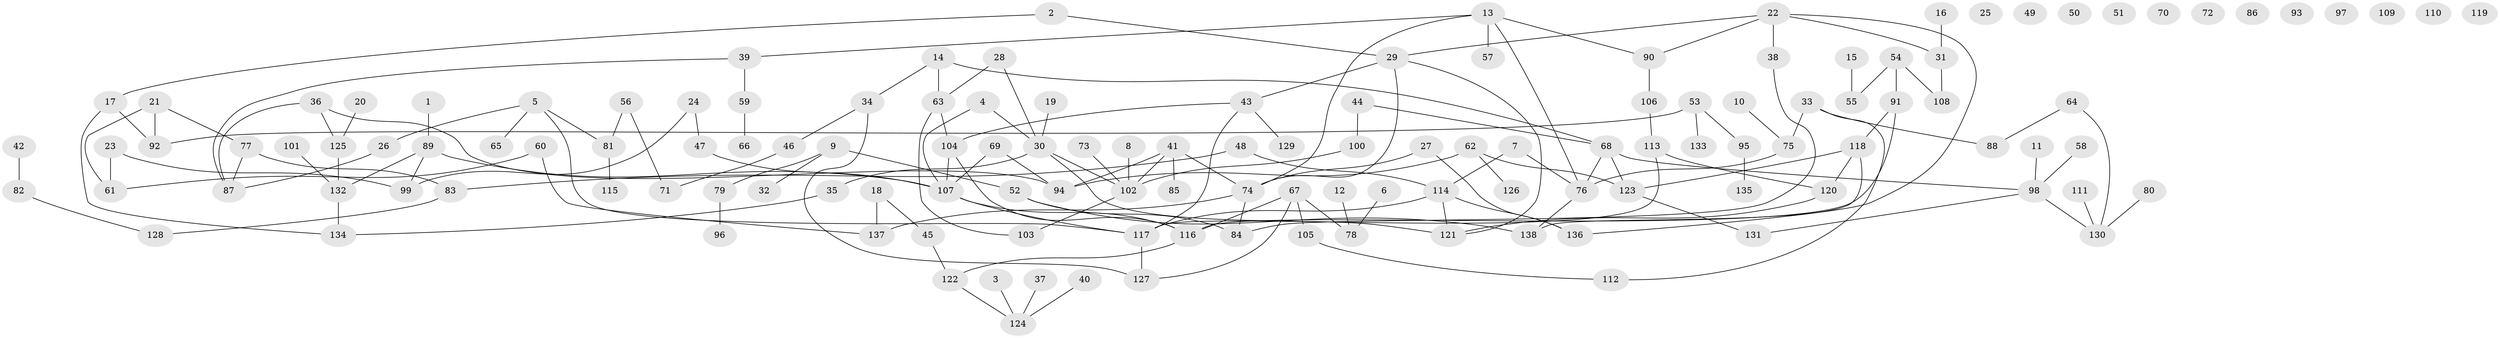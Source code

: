 // coarse degree distribution, {1: 0.19791666666666666, 2: 0.22916666666666666, 8: 0.020833333333333332, 5: 0.10416666666666667, 4: 0.11458333333333333, 3: 0.17708333333333334, 0: 0.125, 7: 0.020833333333333332, 6: 0.010416666666666666}
// Generated by graph-tools (version 1.1) at 2025/23/03/03/25 07:23:26]
// undirected, 138 vertices, 165 edges
graph export_dot {
graph [start="1"]
  node [color=gray90,style=filled];
  1;
  2;
  3;
  4;
  5;
  6;
  7;
  8;
  9;
  10;
  11;
  12;
  13;
  14;
  15;
  16;
  17;
  18;
  19;
  20;
  21;
  22;
  23;
  24;
  25;
  26;
  27;
  28;
  29;
  30;
  31;
  32;
  33;
  34;
  35;
  36;
  37;
  38;
  39;
  40;
  41;
  42;
  43;
  44;
  45;
  46;
  47;
  48;
  49;
  50;
  51;
  52;
  53;
  54;
  55;
  56;
  57;
  58;
  59;
  60;
  61;
  62;
  63;
  64;
  65;
  66;
  67;
  68;
  69;
  70;
  71;
  72;
  73;
  74;
  75;
  76;
  77;
  78;
  79;
  80;
  81;
  82;
  83;
  84;
  85;
  86;
  87;
  88;
  89;
  90;
  91;
  92;
  93;
  94;
  95;
  96;
  97;
  98;
  99;
  100;
  101;
  102;
  103;
  104;
  105;
  106;
  107;
  108;
  109;
  110;
  111;
  112;
  113;
  114;
  115;
  116;
  117;
  118;
  119;
  120;
  121;
  122;
  123;
  124;
  125;
  126;
  127;
  128;
  129;
  130;
  131;
  132;
  133;
  134;
  135;
  136;
  137;
  138;
  1 -- 89;
  2 -- 17;
  2 -- 29;
  3 -- 124;
  4 -- 30;
  4 -- 107;
  5 -- 26;
  5 -- 65;
  5 -- 81;
  5 -- 117;
  6 -- 78;
  7 -- 76;
  7 -- 114;
  8 -- 102;
  9 -- 32;
  9 -- 52;
  9 -- 79;
  10 -- 75;
  11 -- 98;
  12 -- 78;
  13 -- 39;
  13 -- 57;
  13 -- 74;
  13 -- 76;
  13 -- 90;
  14 -- 34;
  14 -- 63;
  14 -- 68;
  15 -- 55;
  16 -- 31;
  17 -- 92;
  17 -- 134;
  18 -- 45;
  18 -- 137;
  19 -- 30;
  20 -- 125;
  21 -- 61;
  21 -- 77;
  21 -- 92;
  22 -- 29;
  22 -- 31;
  22 -- 38;
  22 -- 90;
  22 -- 136;
  23 -- 61;
  23 -- 99;
  24 -- 47;
  24 -- 99;
  26 -- 87;
  27 -- 74;
  27 -- 136;
  28 -- 30;
  28 -- 63;
  29 -- 43;
  29 -- 74;
  29 -- 121;
  30 -- 35;
  30 -- 102;
  30 -- 121;
  31 -- 108;
  33 -- 75;
  33 -- 88;
  33 -- 112;
  34 -- 46;
  34 -- 127;
  35 -- 134;
  36 -- 87;
  36 -- 94;
  36 -- 125;
  37 -- 124;
  38 -- 84;
  39 -- 59;
  39 -- 87;
  40 -- 124;
  41 -- 74;
  41 -- 85;
  41 -- 94;
  41 -- 102;
  42 -- 82;
  43 -- 104;
  43 -- 117;
  43 -- 129;
  44 -- 68;
  44 -- 100;
  45 -- 122;
  46 -- 71;
  47 -- 107;
  48 -- 83;
  48 -- 114;
  52 -- 84;
  52 -- 138;
  53 -- 92;
  53 -- 95;
  53 -- 133;
  54 -- 55;
  54 -- 91;
  54 -- 108;
  56 -- 71;
  56 -- 81;
  58 -- 98;
  59 -- 66;
  60 -- 61;
  60 -- 137;
  62 -- 94;
  62 -- 123;
  62 -- 126;
  63 -- 103;
  63 -- 104;
  64 -- 88;
  64 -- 130;
  67 -- 78;
  67 -- 105;
  67 -- 116;
  67 -- 127;
  68 -- 76;
  68 -- 98;
  68 -- 123;
  69 -- 94;
  69 -- 107;
  73 -- 102;
  74 -- 84;
  74 -- 137;
  75 -- 76;
  76 -- 138;
  77 -- 83;
  77 -- 87;
  79 -- 96;
  80 -- 130;
  81 -- 115;
  82 -- 128;
  83 -- 128;
  89 -- 99;
  89 -- 107;
  89 -- 132;
  90 -- 106;
  91 -- 116;
  91 -- 118;
  95 -- 135;
  98 -- 130;
  98 -- 131;
  100 -- 102;
  101 -- 132;
  102 -- 103;
  104 -- 107;
  104 -- 116;
  105 -- 112;
  106 -- 113;
  107 -- 116;
  107 -- 117;
  111 -- 130;
  113 -- 117;
  113 -- 120;
  114 -- 117;
  114 -- 121;
  114 -- 136;
  116 -- 122;
  117 -- 127;
  118 -- 120;
  118 -- 123;
  118 -- 138;
  120 -- 121;
  122 -- 124;
  123 -- 131;
  125 -- 132;
  132 -- 134;
}

